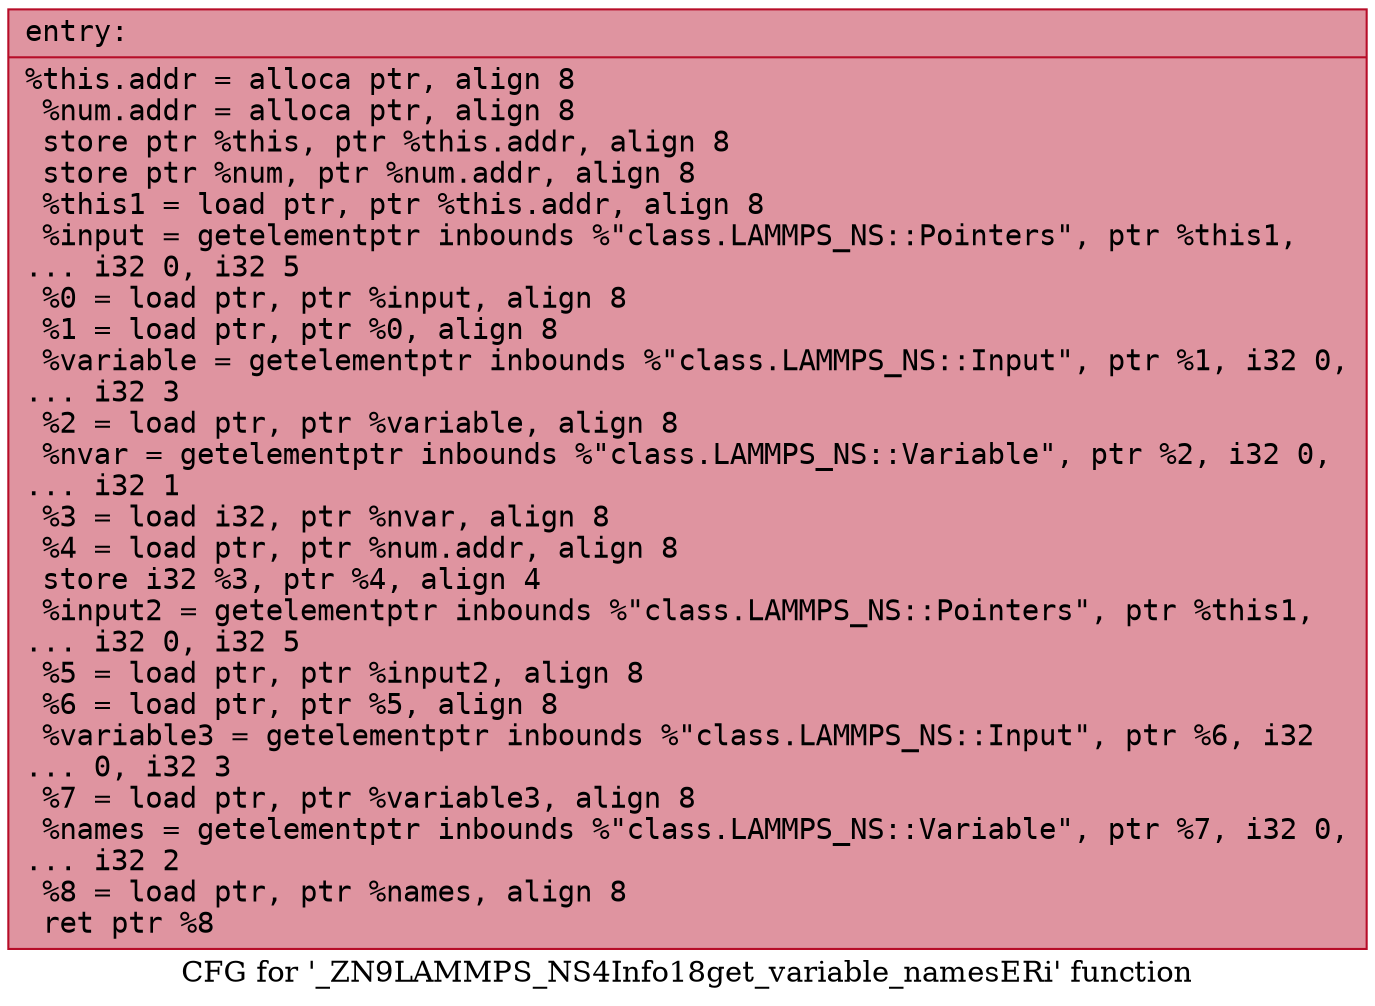 digraph "CFG for '_ZN9LAMMPS_NS4Info18get_variable_namesERi' function" {
	label="CFG for '_ZN9LAMMPS_NS4Info18get_variable_namesERi' function";

	Node0x562846852e30 [shape=record,color="#b70d28ff", style=filled, fillcolor="#b70d2870" fontname="Courier",label="{entry:\l|  %this.addr = alloca ptr, align 8\l  %num.addr = alloca ptr, align 8\l  store ptr %this, ptr %this.addr, align 8\l  store ptr %num, ptr %num.addr, align 8\l  %this1 = load ptr, ptr %this.addr, align 8\l  %input = getelementptr inbounds %\"class.LAMMPS_NS::Pointers\", ptr %this1,\l... i32 0, i32 5\l  %0 = load ptr, ptr %input, align 8\l  %1 = load ptr, ptr %0, align 8\l  %variable = getelementptr inbounds %\"class.LAMMPS_NS::Input\", ptr %1, i32 0,\l... i32 3\l  %2 = load ptr, ptr %variable, align 8\l  %nvar = getelementptr inbounds %\"class.LAMMPS_NS::Variable\", ptr %2, i32 0,\l... i32 1\l  %3 = load i32, ptr %nvar, align 8\l  %4 = load ptr, ptr %num.addr, align 8\l  store i32 %3, ptr %4, align 4\l  %input2 = getelementptr inbounds %\"class.LAMMPS_NS::Pointers\", ptr %this1,\l... i32 0, i32 5\l  %5 = load ptr, ptr %input2, align 8\l  %6 = load ptr, ptr %5, align 8\l  %variable3 = getelementptr inbounds %\"class.LAMMPS_NS::Input\", ptr %6, i32\l... 0, i32 3\l  %7 = load ptr, ptr %variable3, align 8\l  %names = getelementptr inbounds %\"class.LAMMPS_NS::Variable\", ptr %7, i32 0,\l... i32 2\l  %8 = load ptr, ptr %names, align 8\l  ret ptr %8\l}"];
}
